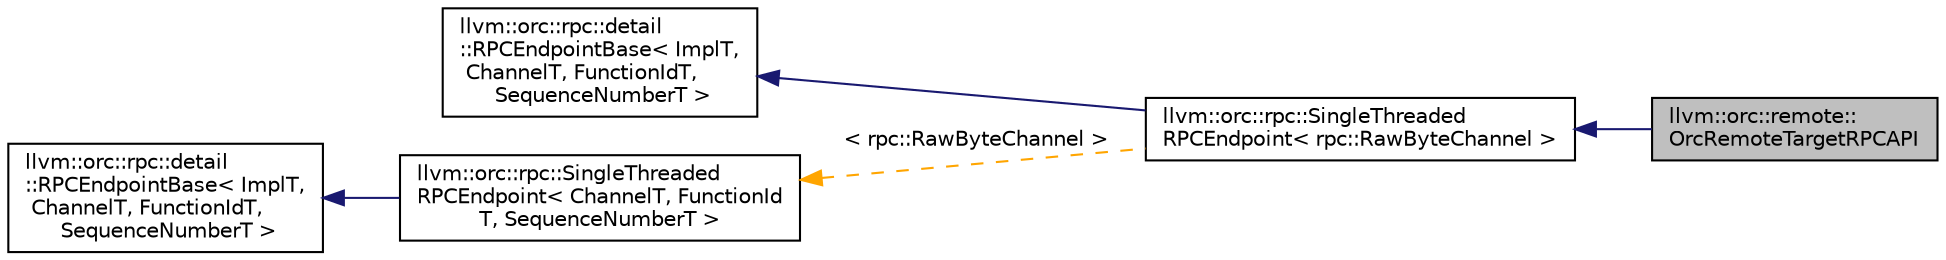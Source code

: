 digraph "llvm::orc::remote::OrcRemoteTargetRPCAPI"
{
 // LATEX_PDF_SIZE
  bgcolor="transparent";
  edge [fontname="Helvetica",fontsize="10",labelfontname="Helvetica",labelfontsize="10"];
  node [fontname="Helvetica",fontsize="10",shape="box"];
  rankdir="LR";
  Node1 [label="llvm::orc::remote::\lOrcRemoteTargetRPCAPI",height=0.2,width=0.4,color="black", fillcolor="grey75", style="filled", fontcolor="black",tooltip=" "];
  Node2 -> Node1 [dir="back",color="midnightblue",fontsize="10",style="solid",fontname="Helvetica"];
  Node2 [label="llvm::orc::rpc::SingleThreaded\lRPCEndpoint\< rpc::RawByteChannel \>",height=0.2,width=0.4,color="black",URL="$classllvm_1_1orc_1_1rpc_1_1SingleThreadedRPCEndpoint.html",tooltip=" "];
  Node3 -> Node2 [dir="back",color="midnightblue",fontsize="10",style="solid",fontname="Helvetica"];
  Node3 [label="llvm::orc::rpc::detail\l::RPCEndpointBase\< ImplT,\l ChannelT, FunctionIdT,\l SequenceNumberT \>",height=0.2,width=0.4,color="black",URL="$classllvm_1_1orc_1_1rpc_1_1detail_1_1RPCEndpointBase.html",tooltip="Contains primitive utilities for defining, calling and handling calls to remote procedures."];
  Node4 -> Node2 [dir="back",color="orange",fontsize="10",style="dashed",label=" \< rpc::RawByteChannel \>" ,fontname="Helvetica"];
  Node4 [label="llvm::orc::rpc::SingleThreaded\lRPCEndpoint\< ChannelT, FunctionId\lT, SequenceNumberT \>",height=0.2,width=0.4,color="black",URL="$classllvm_1_1orc_1_1rpc_1_1SingleThreadedRPCEndpoint.html",tooltip=" "];
  Node5 -> Node4 [dir="back",color="midnightblue",fontsize="10",style="solid",fontname="Helvetica"];
  Node5 [label="llvm::orc::rpc::detail\l::RPCEndpointBase\< ImplT,\l ChannelT, FunctionIdT,\l SequenceNumberT \>",height=0.2,width=0.4,color="black",URL="$classllvm_1_1orc_1_1rpc_1_1detail_1_1RPCEndpointBase.html",tooltip="Contains primitive utilities for defining, calling and handling calls to remote procedures."];
}
